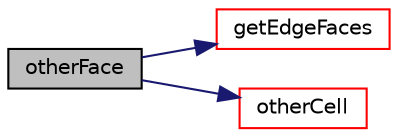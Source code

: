 digraph "otherFace"
{
  bgcolor="transparent";
  edge [fontname="Helvetica",fontsize="10",labelfontname="Helvetica",labelfontsize="10"];
  node [fontname="Helvetica",fontsize="10",shape=record];
  rankdir="LR";
  Node1 [label="otherFace",height=0.2,width=0.4,color="black", fillcolor="grey75", style="filled", fontcolor="black"];
  Node1 -> Node2 [color="midnightblue",fontsize="10",style="solid",fontname="Helvetica"];
  Node2 [label="getEdgeFaces",height=0.2,width=0.4,color="red",URL="$a10789.html#a49c5d70e15e6496b848e2012ea176128",tooltip="Get faces on cell using edgeI. Throws error if no two found. "];
  Node1 -> Node3 [color="midnightblue",fontsize="10",style="solid",fontname="Helvetica"];
  Node3 [label="otherCell",height=0.2,width=0.4,color="red",URL="$a10789.html#a27becdad7805cd82a048fa554a29ccbf",tooltip="Return cell on other side of face. Throws error. "];
}
